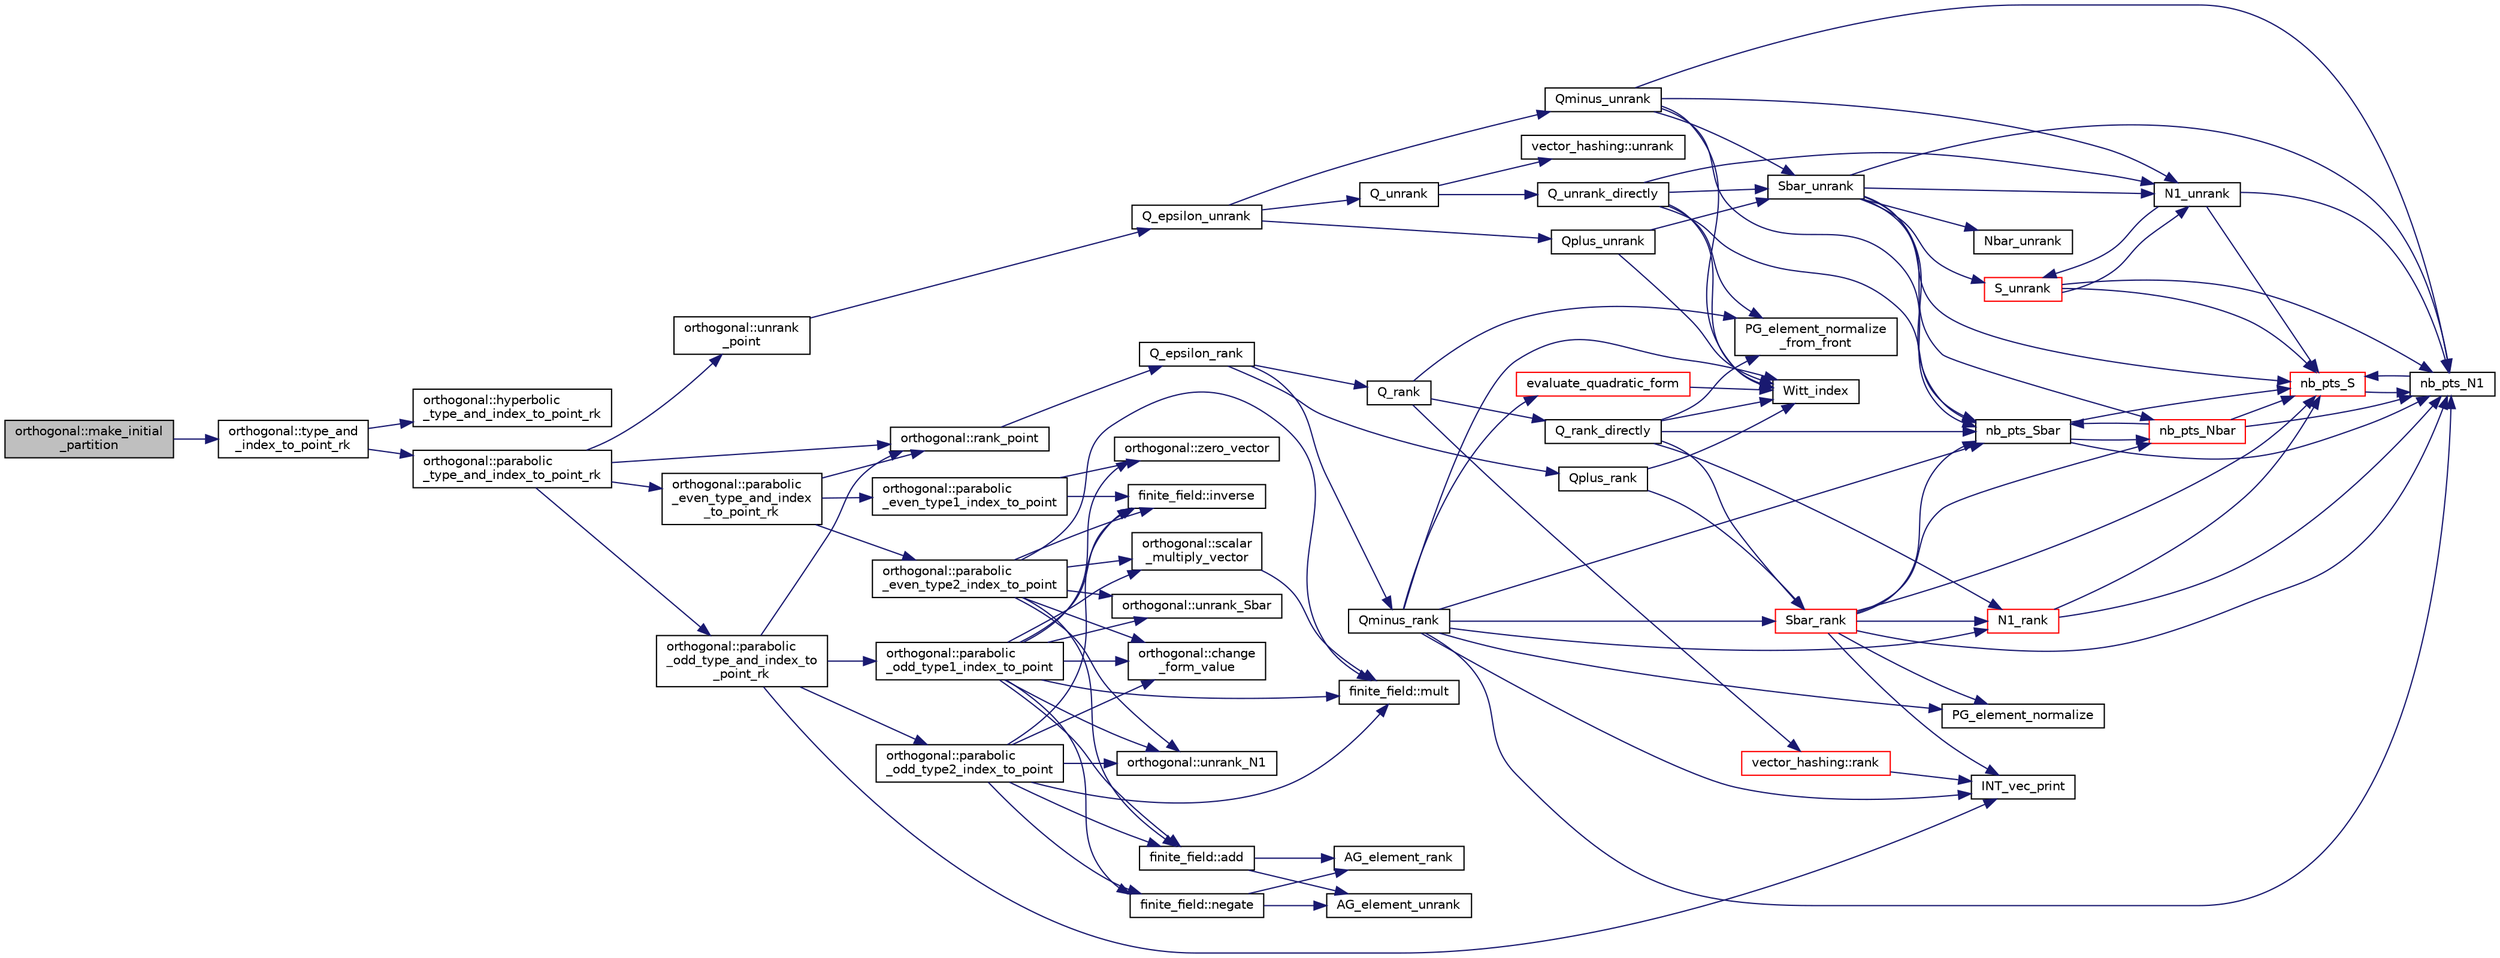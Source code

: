 digraph "orthogonal::make_initial_partition"
{
  edge [fontname="Helvetica",fontsize="10",labelfontname="Helvetica",labelfontsize="10"];
  node [fontname="Helvetica",fontsize="10",shape=record];
  rankdir="LR";
  Node11820 [label="orthogonal::make_initial\l_partition",height=0.2,width=0.4,color="black", fillcolor="grey75", style="filled", fontcolor="black"];
  Node11820 -> Node11821 [color="midnightblue",fontsize="10",style="solid",fontname="Helvetica"];
  Node11821 [label="orthogonal::type_and\l_index_to_point_rk",height=0.2,width=0.4,color="black", fillcolor="white", style="filled",URL="$d7/daa/classorthogonal.html#a319ef460cdfe3247d336c3fb482901eb"];
  Node11821 -> Node11822 [color="midnightblue",fontsize="10",style="solid",fontname="Helvetica"];
  Node11822 [label="orthogonal::hyperbolic\l_type_and_index_to_point_rk",height=0.2,width=0.4,color="black", fillcolor="white", style="filled",URL="$d7/daa/classorthogonal.html#af31cd843ff2e6eb4fe1ba9c49e62d1b8"];
  Node11821 -> Node11823 [color="midnightblue",fontsize="10",style="solid",fontname="Helvetica"];
  Node11823 [label="orthogonal::parabolic\l_type_and_index_to_point_rk",height=0.2,width=0.4,color="black", fillcolor="white", style="filled",URL="$d7/daa/classorthogonal.html#a67c316cf01b382762e6ac372f522d106"];
  Node11823 -> Node11824 [color="midnightblue",fontsize="10",style="solid",fontname="Helvetica"];
  Node11824 [label="orthogonal::unrank\l_point",height=0.2,width=0.4,color="black", fillcolor="white", style="filled",URL="$d7/daa/classorthogonal.html#ab655117100f7c66c19817b84ac5ac0a0"];
  Node11824 -> Node11825 [color="midnightblue",fontsize="10",style="solid",fontname="Helvetica"];
  Node11825 [label="Q_epsilon_unrank",height=0.2,width=0.4,color="black", fillcolor="white", style="filled",URL="$d4/d67/geometry_8h.html#af162c4d30d4a6528299e37551c353e7b"];
  Node11825 -> Node11826 [color="midnightblue",fontsize="10",style="solid",fontname="Helvetica"];
  Node11826 [label="Q_unrank",height=0.2,width=0.4,color="black", fillcolor="white", style="filled",URL="$db/da0/lib_2foundations_2geometry_2orthogonal__points_8_c.html#a6d02923d5b54ef796934e753e6f5b65b"];
  Node11826 -> Node11827 [color="midnightblue",fontsize="10",style="solid",fontname="Helvetica"];
  Node11827 [label="vector_hashing::unrank",height=0.2,width=0.4,color="black", fillcolor="white", style="filled",URL="$d8/daa/classvector__hashing.html#abbebd3a96a6d27a34b9b49af99e2ed3d"];
  Node11826 -> Node11828 [color="midnightblue",fontsize="10",style="solid",fontname="Helvetica"];
  Node11828 [label="Q_unrank_directly",height=0.2,width=0.4,color="black", fillcolor="white", style="filled",URL="$db/da0/lib_2foundations_2geometry_2orthogonal__points_8_c.html#a105e7e72249e78fcf0785c69099d90ce"];
  Node11828 -> Node11829 [color="midnightblue",fontsize="10",style="solid",fontname="Helvetica"];
  Node11829 [label="Witt_index",height=0.2,width=0.4,color="black", fillcolor="white", style="filled",URL="$db/da0/lib_2foundations_2geometry_2orthogonal__points_8_c.html#ab3483ecb9859a6758f82b5327da50534"];
  Node11828 -> Node11830 [color="midnightblue",fontsize="10",style="solid",fontname="Helvetica"];
  Node11830 [label="nb_pts_Sbar",height=0.2,width=0.4,color="black", fillcolor="white", style="filled",URL="$db/da0/lib_2foundations_2geometry_2orthogonal__points_8_c.html#a986dda26505c9934c771578b084f67cc"];
  Node11830 -> Node11831 [color="midnightblue",fontsize="10",style="solid",fontname="Helvetica"];
  Node11831 [label="nb_pts_S",height=0.2,width=0.4,color="red", fillcolor="white", style="filled",URL="$db/da0/lib_2foundations_2geometry_2orthogonal__points_8_c.html#a9bc3dec6e722644d182738102c3e04f3"];
  Node11831 -> Node11833 [color="midnightblue",fontsize="10",style="solid",fontname="Helvetica"];
  Node11833 [label="nb_pts_N1",height=0.2,width=0.4,color="black", fillcolor="white", style="filled",URL="$db/da0/lib_2foundations_2geometry_2orthogonal__points_8_c.html#ae0f2e1c76523db67b4ec9629ccc35bc6"];
  Node11833 -> Node11831 [color="midnightblue",fontsize="10",style="solid",fontname="Helvetica"];
  Node11830 -> Node11834 [color="midnightblue",fontsize="10",style="solid",fontname="Helvetica"];
  Node11834 [label="nb_pts_Nbar",height=0.2,width=0.4,color="red", fillcolor="white", style="filled",URL="$db/da0/lib_2foundations_2geometry_2orthogonal__points_8_c.html#a51b4684a176c6841fd3cd6c34c684c2c"];
  Node11834 -> Node11830 [color="midnightblue",fontsize="10",style="solid",fontname="Helvetica"];
  Node11834 -> Node11831 [color="midnightblue",fontsize="10",style="solid",fontname="Helvetica"];
  Node11834 -> Node11833 [color="midnightblue",fontsize="10",style="solid",fontname="Helvetica"];
  Node11830 -> Node11833 [color="midnightblue",fontsize="10",style="solid",fontname="Helvetica"];
  Node11828 -> Node11835 [color="midnightblue",fontsize="10",style="solid",fontname="Helvetica"];
  Node11835 [label="Sbar_unrank",height=0.2,width=0.4,color="black", fillcolor="white", style="filled",URL="$db/da0/lib_2foundations_2geometry_2orthogonal__points_8_c.html#a65d9b9ccfff12dd92f4f4e8360701c98"];
  Node11835 -> Node11830 [color="midnightblue",fontsize="10",style="solid",fontname="Helvetica"];
  Node11835 -> Node11831 [color="midnightblue",fontsize="10",style="solid",fontname="Helvetica"];
  Node11835 -> Node11836 [color="midnightblue",fontsize="10",style="solid",fontname="Helvetica"];
  Node11836 [label="S_unrank",height=0.2,width=0.4,color="red", fillcolor="white", style="filled",URL="$db/da0/lib_2foundations_2geometry_2orthogonal__points_8_c.html#a18964a35af25f1b4a85f4eaeb1543d92"];
  Node11836 -> Node11831 [color="midnightblue",fontsize="10",style="solid",fontname="Helvetica"];
  Node11836 -> Node11833 [color="midnightblue",fontsize="10",style="solid",fontname="Helvetica"];
  Node11836 -> Node11838 [color="midnightblue",fontsize="10",style="solid",fontname="Helvetica"];
  Node11838 [label="N1_unrank",height=0.2,width=0.4,color="black", fillcolor="white", style="filled",URL="$db/da0/lib_2foundations_2geometry_2orthogonal__points_8_c.html#aa9427e27f7f207c1baff3a34cc5d78cf"];
  Node11838 -> Node11831 [color="midnightblue",fontsize="10",style="solid",fontname="Helvetica"];
  Node11838 -> Node11833 [color="midnightblue",fontsize="10",style="solid",fontname="Helvetica"];
  Node11838 -> Node11836 [color="midnightblue",fontsize="10",style="solid",fontname="Helvetica"];
  Node11835 -> Node11834 [color="midnightblue",fontsize="10",style="solid",fontname="Helvetica"];
  Node11835 -> Node11833 [color="midnightblue",fontsize="10",style="solid",fontname="Helvetica"];
  Node11835 -> Node11842 [color="midnightblue",fontsize="10",style="solid",fontname="Helvetica"];
  Node11842 [label="Nbar_unrank",height=0.2,width=0.4,color="black", fillcolor="white", style="filled",URL="$db/da0/lib_2foundations_2geometry_2orthogonal__points_8_c.html#ad641d8fb061c898a2c18266e263fb278"];
  Node11835 -> Node11838 [color="midnightblue",fontsize="10",style="solid",fontname="Helvetica"];
  Node11828 -> Node11843 [color="midnightblue",fontsize="10",style="solid",fontname="Helvetica"];
  Node11843 [label="PG_element_normalize\l_from_front",height=0.2,width=0.4,color="black", fillcolor="white", style="filled",URL="$d4/d67/geometry_8h.html#af675caf5f9975573455c8d93cb56bf95"];
  Node11828 -> Node11838 [color="midnightblue",fontsize="10",style="solid",fontname="Helvetica"];
  Node11825 -> Node11844 [color="midnightblue",fontsize="10",style="solid",fontname="Helvetica"];
  Node11844 [label="Qplus_unrank",height=0.2,width=0.4,color="black", fillcolor="white", style="filled",URL="$db/da0/lib_2foundations_2geometry_2orthogonal__points_8_c.html#ad50512edd586919700e033744b4a03c8"];
  Node11844 -> Node11829 [color="midnightblue",fontsize="10",style="solid",fontname="Helvetica"];
  Node11844 -> Node11835 [color="midnightblue",fontsize="10",style="solid",fontname="Helvetica"];
  Node11825 -> Node11845 [color="midnightblue",fontsize="10",style="solid",fontname="Helvetica"];
  Node11845 [label="Qminus_unrank",height=0.2,width=0.4,color="black", fillcolor="white", style="filled",URL="$db/da0/lib_2foundations_2geometry_2orthogonal__points_8_c.html#ac2dd18f435ab479095b836a483c12c7d"];
  Node11845 -> Node11829 [color="midnightblue",fontsize="10",style="solid",fontname="Helvetica"];
  Node11845 -> Node11830 [color="midnightblue",fontsize="10",style="solid",fontname="Helvetica"];
  Node11845 -> Node11835 [color="midnightblue",fontsize="10",style="solid",fontname="Helvetica"];
  Node11845 -> Node11833 [color="midnightblue",fontsize="10",style="solid",fontname="Helvetica"];
  Node11845 -> Node11838 [color="midnightblue",fontsize="10",style="solid",fontname="Helvetica"];
  Node11823 -> Node11846 [color="midnightblue",fontsize="10",style="solid",fontname="Helvetica"];
  Node11846 [label="orthogonal::rank_point",height=0.2,width=0.4,color="black", fillcolor="white", style="filled",URL="$d7/daa/classorthogonal.html#adb4f1528590a804b3c011a68c9ebf655"];
  Node11846 -> Node11847 [color="midnightblue",fontsize="10",style="solid",fontname="Helvetica"];
  Node11847 [label="Q_epsilon_rank",height=0.2,width=0.4,color="black", fillcolor="white", style="filled",URL="$d4/d67/geometry_8h.html#a0949e1151174e2988aa697cb31942e97"];
  Node11847 -> Node11848 [color="midnightblue",fontsize="10",style="solid",fontname="Helvetica"];
  Node11848 [label="Q_rank",height=0.2,width=0.4,color="black", fillcolor="white", style="filled",URL="$db/da0/lib_2foundations_2geometry_2orthogonal__points_8_c.html#ad2671f4db3224df1e22494b9d946375e"];
  Node11848 -> Node11843 [color="midnightblue",fontsize="10",style="solid",fontname="Helvetica"];
  Node11848 -> Node11849 [color="midnightblue",fontsize="10",style="solid",fontname="Helvetica"];
  Node11849 [label="vector_hashing::rank",height=0.2,width=0.4,color="red", fillcolor="white", style="filled",URL="$d8/daa/classvector__hashing.html#a4879796cc2ade5fcef891747909ec710"];
  Node11849 -> Node11854 [color="midnightblue",fontsize="10",style="solid",fontname="Helvetica"];
  Node11854 [label="INT_vec_print",height=0.2,width=0.4,color="black", fillcolor="white", style="filled",URL="$df/dbf/sajeeb_8_c.html#a79a5901af0b47dd0d694109543c027fe"];
  Node11848 -> Node11856 [color="midnightblue",fontsize="10",style="solid",fontname="Helvetica"];
  Node11856 [label="Q_rank_directly",height=0.2,width=0.4,color="black", fillcolor="white", style="filled",URL="$db/da0/lib_2foundations_2geometry_2orthogonal__points_8_c.html#a5f856abfc1a984dc77a7e21a239ab88e"];
  Node11856 -> Node11829 [color="midnightblue",fontsize="10",style="solid",fontname="Helvetica"];
  Node11856 -> Node11830 [color="midnightblue",fontsize="10",style="solid",fontname="Helvetica"];
  Node11856 -> Node11857 [color="midnightblue",fontsize="10",style="solid",fontname="Helvetica"];
  Node11857 [label="Sbar_rank",height=0.2,width=0.4,color="red", fillcolor="white", style="filled",URL="$db/da0/lib_2foundations_2geometry_2orthogonal__points_8_c.html#a9f987613e1f3dd623ce4032443a5a4a3"];
  Node11857 -> Node11858 [color="midnightblue",fontsize="10",style="solid",fontname="Helvetica"];
  Node11858 [label="PG_element_normalize",height=0.2,width=0.4,color="black", fillcolor="white", style="filled",URL="$d4/d67/geometry_8h.html#a5a4c3c1158bad6bab0d786c616bd0996"];
  Node11857 -> Node11854 [color="midnightblue",fontsize="10",style="solid",fontname="Helvetica"];
  Node11857 -> Node11830 [color="midnightblue",fontsize="10",style="solid",fontname="Helvetica"];
  Node11857 -> Node11831 [color="midnightblue",fontsize="10",style="solid",fontname="Helvetica"];
  Node11857 -> Node11834 [color="midnightblue",fontsize="10",style="solid",fontname="Helvetica"];
  Node11857 -> Node11833 [color="midnightblue",fontsize="10",style="solid",fontname="Helvetica"];
  Node11857 -> Node11862 [color="midnightblue",fontsize="10",style="solid",fontname="Helvetica"];
  Node11862 [label="N1_rank",height=0.2,width=0.4,color="red", fillcolor="white", style="filled",URL="$db/da0/lib_2foundations_2geometry_2orthogonal__points_8_c.html#aeb5e4527dd73fce52439f30400b9946a"];
  Node11862 -> Node11831 [color="midnightblue",fontsize="10",style="solid",fontname="Helvetica"];
  Node11862 -> Node11833 [color="midnightblue",fontsize="10",style="solid",fontname="Helvetica"];
  Node11856 -> Node11843 [color="midnightblue",fontsize="10",style="solid",fontname="Helvetica"];
  Node11856 -> Node11862 [color="midnightblue",fontsize="10",style="solid",fontname="Helvetica"];
  Node11847 -> Node11864 [color="midnightblue",fontsize="10",style="solid",fontname="Helvetica"];
  Node11864 [label="Qplus_rank",height=0.2,width=0.4,color="black", fillcolor="white", style="filled",URL="$db/da0/lib_2foundations_2geometry_2orthogonal__points_8_c.html#aaa1be357d007a845ce2866169d63afb7"];
  Node11864 -> Node11829 [color="midnightblue",fontsize="10",style="solid",fontname="Helvetica"];
  Node11864 -> Node11857 [color="midnightblue",fontsize="10",style="solid",fontname="Helvetica"];
  Node11847 -> Node11865 [color="midnightblue",fontsize="10",style="solid",fontname="Helvetica"];
  Node11865 [label="Qminus_rank",height=0.2,width=0.4,color="black", fillcolor="white", style="filled",URL="$db/da0/lib_2foundations_2geometry_2orthogonal__points_8_c.html#aec3e3dad3c2c12fa081edab0af2cb91a"];
  Node11865 -> Node11829 [color="midnightblue",fontsize="10",style="solid",fontname="Helvetica"];
  Node11865 -> Node11866 [color="midnightblue",fontsize="10",style="solid",fontname="Helvetica"];
  Node11866 [label="evaluate_quadratic_form",height=0.2,width=0.4,color="red", fillcolor="white", style="filled",URL="$db/da0/lib_2foundations_2geometry_2orthogonal__points_8_c.html#a4faa3ca9079fe60d4ad421506491ed6a"];
  Node11866 -> Node11829 [color="midnightblue",fontsize="10",style="solid",fontname="Helvetica"];
  Node11865 -> Node11854 [color="midnightblue",fontsize="10",style="solid",fontname="Helvetica"];
  Node11865 -> Node11858 [color="midnightblue",fontsize="10",style="solid",fontname="Helvetica"];
  Node11865 -> Node11857 [color="midnightblue",fontsize="10",style="solid",fontname="Helvetica"];
  Node11865 -> Node11830 [color="midnightblue",fontsize="10",style="solid",fontname="Helvetica"];
  Node11865 -> Node11833 [color="midnightblue",fontsize="10",style="solid",fontname="Helvetica"];
  Node11865 -> Node11862 [color="midnightblue",fontsize="10",style="solid",fontname="Helvetica"];
  Node11823 -> Node11867 [color="midnightblue",fontsize="10",style="solid",fontname="Helvetica"];
  Node11867 [label="orthogonal::parabolic\l_even_type_and_index\l_to_point_rk",height=0.2,width=0.4,color="black", fillcolor="white", style="filled",URL="$d7/daa/classorthogonal.html#af43894039e8c5a8039f52b93dfa3ff77"];
  Node11867 -> Node11868 [color="midnightblue",fontsize="10",style="solid",fontname="Helvetica"];
  Node11868 [label="orthogonal::parabolic\l_even_type1_index_to_point",height=0.2,width=0.4,color="black", fillcolor="white", style="filled",URL="$d7/daa/classorthogonal.html#a6646754b896f772146faceaa4100403f"];
  Node11868 -> Node11869 [color="midnightblue",fontsize="10",style="solid",fontname="Helvetica"];
  Node11869 [label="orthogonal::zero_vector",height=0.2,width=0.4,color="black", fillcolor="white", style="filled",URL="$d7/daa/classorthogonal.html#ac549a3cc712c2e811ae33820f0ccd59a"];
  Node11868 -> Node11870 [color="midnightblue",fontsize="10",style="solid",fontname="Helvetica"];
  Node11870 [label="finite_field::inverse",height=0.2,width=0.4,color="black", fillcolor="white", style="filled",URL="$df/d5a/classfinite__field.html#a69f2a12c01e70b7ce2d115c5221c9cdd"];
  Node11867 -> Node11846 [color="midnightblue",fontsize="10",style="solid",fontname="Helvetica"];
  Node11867 -> Node11871 [color="midnightblue",fontsize="10",style="solid",fontname="Helvetica"];
  Node11871 [label="orthogonal::parabolic\l_even_type2_index_to_point",height=0.2,width=0.4,color="black", fillcolor="white", style="filled",URL="$d7/daa/classorthogonal.html#ac00a073ffe018536d0b07841b405533a"];
  Node11871 -> Node11872 [color="midnightblue",fontsize="10",style="solid",fontname="Helvetica"];
  Node11872 [label="orthogonal::unrank_N1",height=0.2,width=0.4,color="black", fillcolor="white", style="filled",URL="$d7/daa/classorthogonal.html#ac39ac9cea140f569c2b78ad01310b4b6"];
  Node11871 -> Node11873 [color="midnightblue",fontsize="10",style="solid",fontname="Helvetica"];
  Node11873 [label="orthogonal::change\l_form_value",height=0.2,width=0.4,color="black", fillcolor="white", style="filled",URL="$d7/daa/classorthogonal.html#a981c26d4b73e152cd884f0b969a581bf"];
  Node11871 -> Node11874 [color="midnightblue",fontsize="10",style="solid",fontname="Helvetica"];
  Node11874 [label="orthogonal::unrank_Sbar",height=0.2,width=0.4,color="black", fillcolor="white", style="filled",URL="$d7/daa/classorthogonal.html#af5dc4e991f79be6bfdce4325648e037a"];
  Node11871 -> Node11875 [color="midnightblue",fontsize="10",style="solid",fontname="Helvetica"];
  Node11875 [label="orthogonal::scalar\l_multiply_vector",height=0.2,width=0.4,color="black", fillcolor="white", style="filled",URL="$d7/daa/classorthogonal.html#aa09d1376cd2f6bd9a3dbc05d2e300345"];
  Node11875 -> Node11876 [color="midnightblue",fontsize="10",style="solid",fontname="Helvetica"];
  Node11876 [label="finite_field::mult",height=0.2,width=0.4,color="black", fillcolor="white", style="filled",URL="$df/d5a/classfinite__field.html#a24fb5917aa6d4d656fd855b7f44a13b0"];
  Node11871 -> Node11870 [color="midnightblue",fontsize="10",style="solid",fontname="Helvetica"];
  Node11871 -> Node11876 [color="midnightblue",fontsize="10",style="solid",fontname="Helvetica"];
  Node11871 -> Node11877 [color="midnightblue",fontsize="10",style="solid",fontname="Helvetica"];
  Node11877 [label="finite_field::add",height=0.2,width=0.4,color="black", fillcolor="white", style="filled",URL="$df/d5a/classfinite__field.html#a8f12328a27500f3c7be0c849ebbc9d14"];
  Node11877 -> Node11878 [color="midnightblue",fontsize="10",style="solid",fontname="Helvetica"];
  Node11878 [label="AG_element_unrank",height=0.2,width=0.4,color="black", fillcolor="white", style="filled",URL="$d4/d67/geometry_8h.html#a4a33b86c87b2879b97cfa1327abe2885"];
  Node11877 -> Node11879 [color="midnightblue",fontsize="10",style="solid",fontname="Helvetica"];
  Node11879 [label="AG_element_rank",height=0.2,width=0.4,color="black", fillcolor="white", style="filled",URL="$d4/d67/geometry_8h.html#ab2ac908d07dd8038fd996e26bdc75c17"];
  Node11823 -> Node11880 [color="midnightblue",fontsize="10",style="solid",fontname="Helvetica"];
  Node11880 [label="orthogonal::parabolic\l_odd_type_and_index_to\l_point_rk",height=0.2,width=0.4,color="black", fillcolor="white", style="filled",URL="$d7/daa/classorthogonal.html#aac70113614b52601e38b3ce8cbffbc9a"];
  Node11880 -> Node11881 [color="midnightblue",fontsize="10",style="solid",fontname="Helvetica"];
  Node11881 [label="orthogonal::parabolic\l_odd_type1_index_to_point",height=0.2,width=0.4,color="black", fillcolor="white", style="filled",URL="$d7/daa/classorthogonal.html#a90ae2eb18659cb8dcd94eafc0b4eccf7"];
  Node11881 -> Node11872 [color="midnightblue",fontsize="10",style="solid",fontname="Helvetica"];
  Node11881 -> Node11882 [color="midnightblue",fontsize="10",style="solid",fontname="Helvetica"];
  Node11882 [label="finite_field::negate",height=0.2,width=0.4,color="black", fillcolor="white", style="filled",URL="$df/d5a/classfinite__field.html#aa9d798298f25d4a9262b5bc5f1733e31"];
  Node11882 -> Node11878 [color="midnightblue",fontsize="10",style="solid",fontname="Helvetica"];
  Node11882 -> Node11879 [color="midnightblue",fontsize="10",style="solid",fontname="Helvetica"];
  Node11881 -> Node11873 [color="midnightblue",fontsize="10",style="solid",fontname="Helvetica"];
  Node11881 -> Node11876 [color="midnightblue",fontsize="10",style="solid",fontname="Helvetica"];
  Node11881 -> Node11870 [color="midnightblue",fontsize="10",style="solid",fontname="Helvetica"];
  Node11881 -> Node11869 [color="midnightblue",fontsize="10",style="solid",fontname="Helvetica"];
  Node11881 -> Node11874 [color="midnightblue",fontsize="10",style="solid",fontname="Helvetica"];
  Node11881 -> Node11875 [color="midnightblue",fontsize="10",style="solid",fontname="Helvetica"];
  Node11881 -> Node11877 [color="midnightblue",fontsize="10",style="solid",fontname="Helvetica"];
  Node11880 -> Node11854 [color="midnightblue",fontsize="10",style="solid",fontname="Helvetica"];
  Node11880 -> Node11846 [color="midnightblue",fontsize="10",style="solid",fontname="Helvetica"];
  Node11880 -> Node11883 [color="midnightblue",fontsize="10",style="solid",fontname="Helvetica"];
  Node11883 [label="orthogonal::parabolic\l_odd_type2_index_to_point",height=0.2,width=0.4,color="black", fillcolor="white", style="filled",URL="$d7/daa/classorthogonal.html#a7bbc04bb592d92a5dc35b77f33811fe0"];
  Node11883 -> Node11872 [color="midnightblue",fontsize="10",style="solid",fontname="Helvetica"];
  Node11883 -> Node11882 [color="midnightblue",fontsize="10",style="solid",fontname="Helvetica"];
  Node11883 -> Node11873 [color="midnightblue",fontsize="10",style="solid",fontname="Helvetica"];
  Node11883 -> Node11876 [color="midnightblue",fontsize="10",style="solid",fontname="Helvetica"];
  Node11883 -> Node11870 [color="midnightblue",fontsize="10",style="solid",fontname="Helvetica"];
  Node11883 -> Node11877 [color="midnightblue",fontsize="10",style="solid",fontname="Helvetica"];
}
